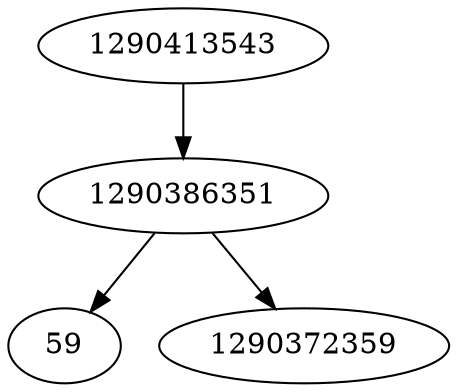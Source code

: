 strict digraph  {
1290413543;
59;
1290386351;
1290372359;
1290413543 -> 1290386351;
1290386351 -> 1290372359;
1290386351 -> 59;
}
